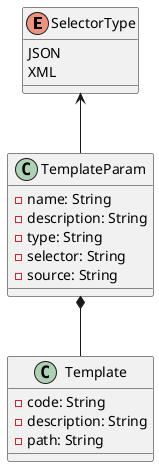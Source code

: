 @startuml
'https://plantuml.com/class-diagram

enum SelectorType {
JSON
XML
}

class Template {
    - code: String
    - description: String
    - path: String
}

class TemplateParam {
    - name: String
    - description: String
    - type: String
    - selector: String
    - source: String
}

TemplateParam *-- Template
SelectorType <-- TemplateParam

@enduml